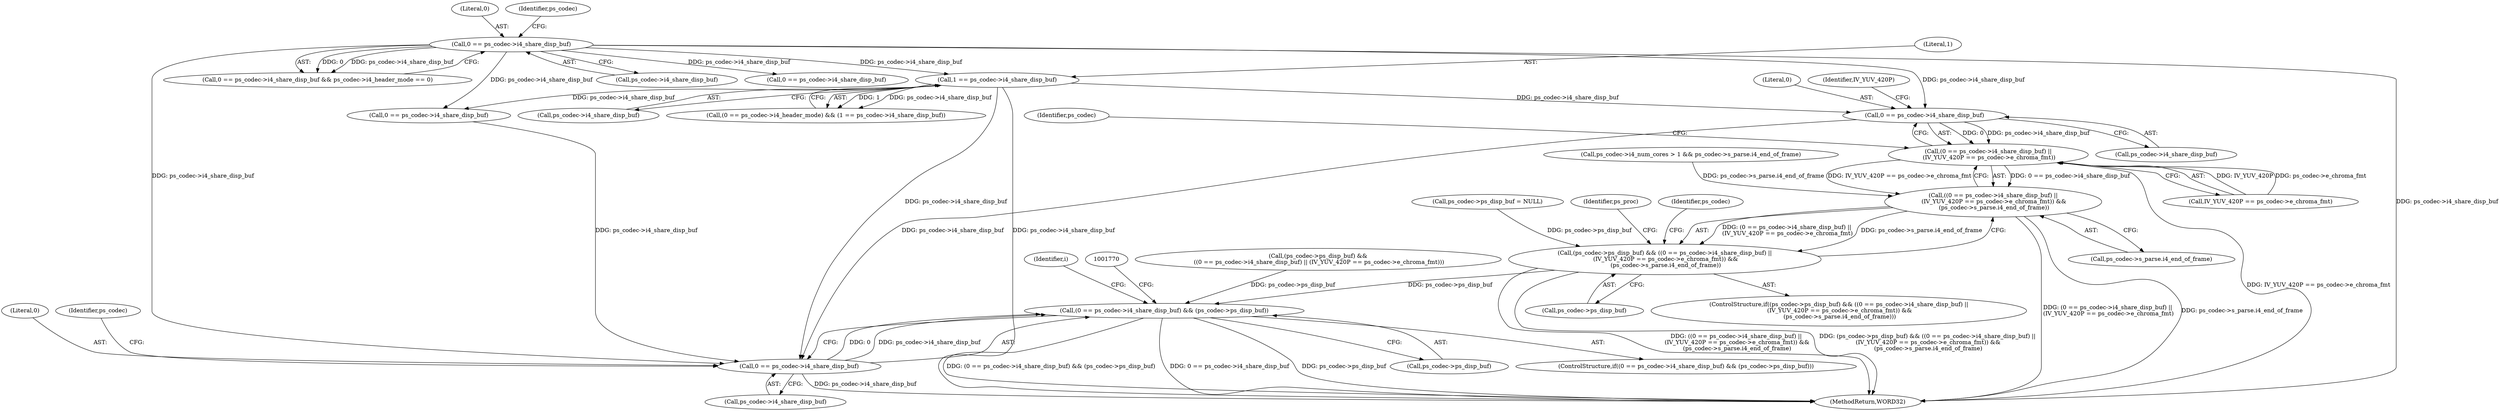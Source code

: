 digraph "0_Android_87fb7909c49e6a4510ba86ace1ffc83459c7e1b9@pointer" {
"1001582" [label="(Call,0 == ps_codec->i4_share_disp_buf)"];
"1000354" [label="(Call,0 == ps_codec->i4_share_disp_buf)"];
"1000706" [label="(Call,1 == ps_codec->i4_share_disp_buf)"];
"1001581" [label="(Call,(0 == ps_codec->i4_share_disp_buf) ||\n (IV_YUV_420P == ps_codec->e_chroma_fmt))"];
"1001580" [label="(Call,((0 == ps_codec->i4_share_disp_buf) ||\n (IV_YUV_420P == ps_codec->e_chroma_fmt)) &&\n (ps_codec->s_parse.i4_end_of_frame))"];
"1001576" [label="(Call,(ps_codec->ps_disp_buf) && ((0 == ps_codec->i4_share_disp_buf) ||\n (IV_YUV_420P == ps_codec->e_chroma_fmt)) &&\n (ps_codec->s_parse.i4_end_of_frame))"];
"1001759" [label="(Call,(0 == ps_codec->i4_share_disp_buf) && (ps_codec->ps_disp_buf))"];
"1001760" [label="(Call,0 == ps_codec->i4_share_disp_buf)"];
"1000353" [label="(Call,0 == ps_codec->i4_share_disp_buf && ps_codec->i4_header_mode == 0)"];
"1001297" [label="(Call,(ps_codec->ps_disp_buf) &&\n ((0 == ps_codec->i4_share_disp_buf) || (IV_YUV_420P == ps_codec->e_chroma_fmt)))"];
"1001581" [label="(Call,(0 == ps_codec->i4_share_disp_buf) ||\n (IV_YUV_420P == ps_codec->e_chroma_fmt))"];
"1001594" [label="(Identifier,ps_codec)"];
"1001577" [label="(Call,ps_codec->ps_disp_buf)"];
"1000707" [label="(Literal,1)"];
"1001302" [label="(Call,0 == ps_codec->i4_share_disp_buf)"];
"1001592" [label="(Call,ps_codec->s_parse.i4_end_of_frame)"];
"1000706" [label="(Call,1 == ps_codec->i4_share_disp_buf)"];
"1000356" [label="(Call,ps_codec->i4_share_disp_buf)"];
"1001780" [label="(Identifier,i)"];
"1001765" [label="(Call,ps_codec->ps_disp_buf)"];
"1000780" [label="(Call,ps_codec->ps_disp_buf = NULL)"];
"1000514" [label="(Call,0 == ps_codec->i4_share_disp_buf)"];
"1001582" [label="(Call,0 == ps_codec->i4_share_disp_buf)"];
"1001918" [label="(MethodReturn,WORD32)"];
"1001759" [label="(Call,(0 == ps_codec->i4_share_disp_buf) && (ps_codec->ps_disp_buf))"];
"1001588" [label="(Identifier,IV_YUV_420P)"];
"1001584" [label="(Call,ps_codec->i4_share_disp_buf)"];
"1001580" [label="(Call,((0 == ps_codec->i4_share_disp_buf) ||\n (IV_YUV_420P == ps_codec->e_chroma_fmt)) &&\n (ps_codec->s_parse.i4_end_of_frame))"];
"1001271" [label="(Call,ps_codec->i4_num_cores > 1 && ps_codec->s_parse.i4_end_of_frame)"];
"1001587" [label="(Call,IV_YUV_420P == ps_codec->e_chroma_fmt)"];
"1000354" [label="(Call,0 == ps_codec->i4_share_disp_buf)"];
"1000355" [label="(Literal,0)"];
"1001762" [label="(Call,ps_codec->i4_share_disp_buf)"];
"1000700" [label="(Call,(0 == ps_codec->i4_header_mode) && (1 == ps_codec->i4_share_disp_buf))"];
"1001760" [label="(Call,0 == ps_codec->i4_share_disp_buf)"];
"1001758" [label="(ControlStructure,if((0 == ps_codec->i4_share_disp_buf) && (ps_codec->ps_disp_buf)))"];
"1001575" [label="(ControlStructure,if((ps_codec->ps_disp_buf) && ((0 == ps_codec->i4_share_disp_buf) ||\n (IV_YUV_420P == ps_codec->e_chroma_fmt)) &&\n (ps_codec->s_parse.i4_end_of_frame)))"];
"1000361" [label="(Identifier,ps_codec)"];
"1001761" [label="(Literal,0)"];
"1001600" [label="(Identifier,ps_proc)"];
"1000708" [label="(Call,ps_codec->i4_share_disp_buf)"];
"1001576" [label="(Call,(ps_codec->ps_disp_buf) && ((0 == ps_codec->i4_share_disp_buf) ||\n (IV_YUV_420P == ps_codec->e_chroma_fmt)) &&\n (ps_codec->s_parse.i4_end_of_frame))"];
"1001583" [label="(Literal,0)"];
"1001695" [label="(Identifier,ps_codec)"];
"1001766" [label="(Identifier,ps_codec)"];
"1001582" -> "1001581"  [label="AST: "];
"1001582" -> "1001584"  [label="CFG: "];
"1001583" -> "1001582"  [label="AST: "];
"1001584" -> "1001582"  [label="AST: "];
"1001588" -> "1001582"  [label="CFG: "];
"1001581" -> "1001582"  [label="CFG: "];
"1001582" -> "1001581"  [label="DDG: 0"];
"1001582" -> "1001581"  [label="DDG: ps_codec->i4_share_disp_buf"];
"1000354" -> "1001582"  [label="DDG: ps_codec->i4_share_disp_buf"];
"1000706" -> "1001582"  [label="DDG: ps_codec->i4_share_disp_buf"];
"1001582" -> "1001760"  [label="DDG: ps_codec->i4_share_disp_buf"];
"1000354" -> "1000353"  [label="AST: "];
"1000354" -> "1000356"  [label="CFG: "];
"1000355" -> "1000354"  [label="AST: "];
"1000356" -> "1000354"  [label="AST: "];
"1000361" -> "1000354"  [label="CFG: "];
"1000353" -> "1000354"  [label="CFG: "];
"1000354" -> "1001918"  [label="DDG: ps_codec->i4_share_disp_buf"];
"1000354" -> "1000353"  [label="DDG: 0"];
"1000354" -> "1000353"  [label="DDG: ps_codec->i4_share_disp_buf"];
"1000354" -> "1000514"  [label="DDG: ps_codec->i4_share_disp_buf"];
"1000354" -> "1000706"  [label="DDG: ps_codec->i4_share_disp_buf"];
"1000354" -> "1001302"  [label="DDG: ps_codec->i4_share_disp_buf"];
"1000354" -> "1001760"  [label="DDG: ps_codec->i4_share_disp_buf"];
"1000706" -> "1000700"  [label="AST: "];
"1000706" -> "1000708"  [label="CFG: "];
"1000707" -> "1000706"  [label="AST: "];
"1000708" -> "1000706"  [label="AST: "];
"1000700" -> "1000706"  [label="CFG: "];
"1000706" -> "1001918"  [label="DDG: ps_codec->i4_share_disp_buf"];
"1000706" -> "1000700"  [label="DDG: 1"];
"1000706" -> "1000700"  [label="DDG: ps_codec->i4_share_disp_buf"];
"1000706" -> "1001302"  [label="DDG: ps_codec->i4_share_disp_buf"];
"1000706" -> "1001760"  [label="DDG: ps_codec->i4_share_disp_buf"];
"1001581" -> "1001580"  [label="AST: "];
"1001581" -> "1001587"  [label="CFG: "];
"1001587" -> "1001581"  [label="AST: "];
"1001594" -> "1001581"  [label="CFG: "];
"1001580" -> "1001581"  [label="CFG: "];
"1001581" -> "1001918"  [label="DDG: IV_YUV_420P == ps_codec->e_chroma_fmt"];
"1001581" -> "1001580"  [label="DDG: 0 == ps_codec->i4_share_disp_buf"];
"1001581" -> "1001580"  [label="DDG: IV_YUV_420P == ps_codec->e_chroma_fmt"];
"1001587" -> "1001581"  [label="DDG: IV_YUV_420P"];
"1001587" -> "1001581"  [label="DDG: ps_codec->e_chroma_fmt"];
"1001580" -> "1001576"  [label="AST: "];
"1001580" -> "1001592"  [label="CFG: "];
"1001592" -> "1001580"  [label="AST: "];
"1001576" -> "1001580"  [label="CFG: "];
"1001580" -> "1001918"  [label="DDG: (0 == ps_codec->i4_share_disp_buf) ||\n (IV_YUV_420P == ps_codec->e_chroma_fmt)"];
"1001580" -> "1001918"  [label="DDG: ps_codec->s_parse.i4_end_of_frame"];
"1001580" -> "1001576"  [label="DDG: (0 == ps_codec->i4_share_disp_buf) ||\n (IV_YUV_420P == ps_codec->e_chroma_fmt)"];
"1001580" -> "1001576"  [label="DDG: ps_codec->s_parse.i4_end_of_frame"];
"1001271" -> "1001580"  [label="DDG: ps_codec->s_parse.i4_end_of_frame"];
"1001576" -> "1001575"  [label="AST: "];
"1001576" -> "1001577"  [label="CFG: "];
"1001577" -> "1001576"  [label="AST: "];
"1001600" -> "1001576"  [label="CFG: "];
"1001695" -> "1001576"  [label="CFG: "];
"1001576" -> "1001918"  [label="DDG: ((0 == ps_codec->i4_share_disp_buf) ||\n (IV_YUV_420P == ps_codec->e_chroma_fmt)) &&\n (ps_codec->s_parse.i4_end_of_frame)"];
"1001576" -> "1001918"  [label="DDG: (ps_codec->ps_disp_buf) && ((0 == ps_codec->i4_share_disp_buf) ||\n (IV_YUV_420P == ps_codec->e_chroma_fmt)) &&\n (ps_codec->s_parse.i4_end_of_frame)"];
"1000780" -> "1001576"  [label="DDG: ps_codec->ps_disp_buf"];
"1001576" -> "1001759"  [label="DDG: ps_codec->ps_disp_buf"];
"1001759" -> "1001758"  [label="AST: "];
"1001759" -> "1001760"  [label="CFG: "];
"1001759" -> "1001765"  [label="CFG: "];
"1001760" -> "1001759"  [label="AST: "];
"1001765" -> "1001759"  [label="AST: "];
"1001770" -> "1001759"  [label="CFG: "];
"1001780" -> "1001759"  [label="CFG: "];
"1001759" -> "1001918"  [label="DDG: (0 == ps_codec->i4_share_disp_buf) && (ps_codec->ps_disp_buf)"];
"1001759" -> "1001918"  [label="DDG: 0 == ps_codec->i4_share_disp_buf"];
"1001759" -> "1001918"  [label="DDG: ps_codec->ps_disp_buf"];
"1001760" -> "1001759"  [label="DDG: 0"];
"1001760" -> "1001759"  [label="DDG: ps_codec->i4_share_disp_buf"];
"1001297" -> "1001759"  [label="DDG: ps_codec->ps_disp_buf"];
"1001760" -> "1001762"  [label="CFG: "];
"1001761" -> "1001760"  [label="AST: "];
"1001762" -> "1001760"  [label="AST: "];
"1001766" -> "1001760"  [label="CFG: "];
"1001760" -> "1001918"  [label="DDG: ps_codec->i4_share_disp_buf"];
"1001302" -> "1001760"  [label="DDG: ps_codec->i4_share_disp_buf"];
}
